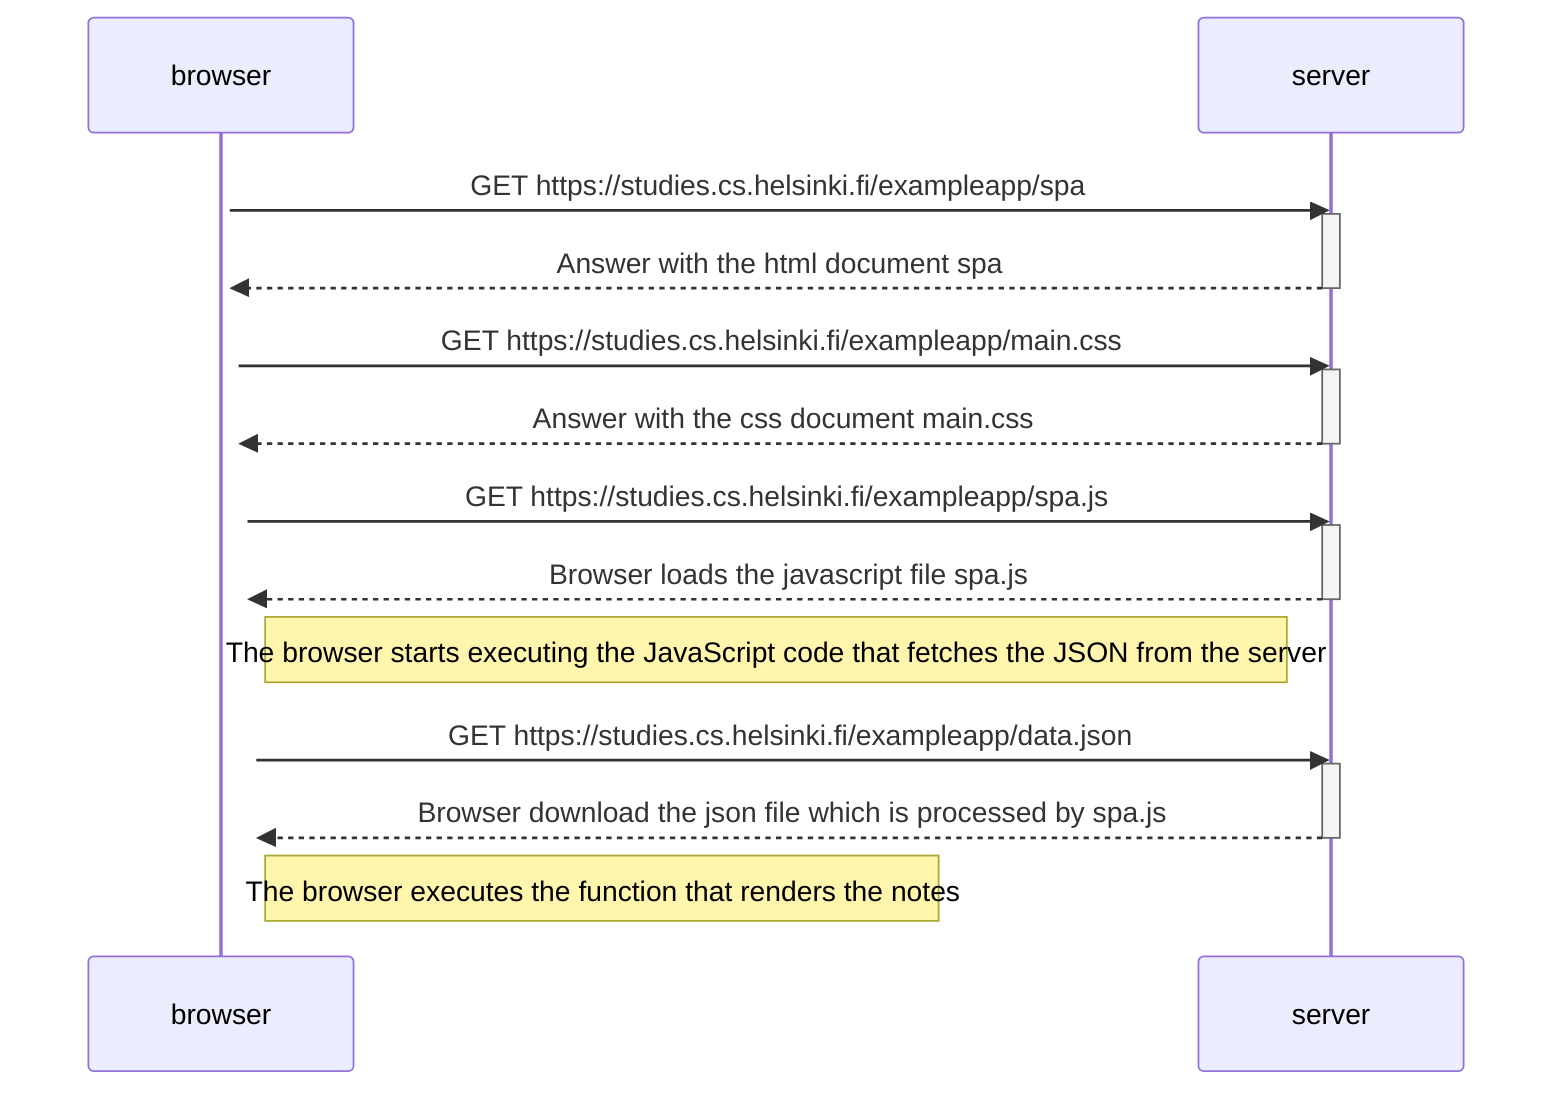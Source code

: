 sequenceDiagram

participant browser
participant server
activate browser
browser ->> server: GET https://studies.cs.helsinki.fi/exampleapp/spa
activate server
server -->> browser: Answer with the html document spa
deactivate server

activate browser 
browser ->> server : GET https://studies.cs.helsinki.fi/exampleapp/main.css
activate server
server -->> browser : Answer with the css document main.css
deactivate server

activate browser
browser ->> server : GET https://studies.cs.helsinki.fi/exampleapp/spa.js
activate server
server -->> browser : Browser loads the javascript file spa.js
deactivate server
Note right of browser: The browser starts executing the JavaScript code that fetches the JSON from the server

activate browser
browser ->> server : GET https://studies.cs.helsinki.fi/exampleapp/data.json
activate server 
server -->> browser : Browser download the json file which is processed by spa.js 
deactivate server
Note right of browser : The browser executes the function that renders the notes